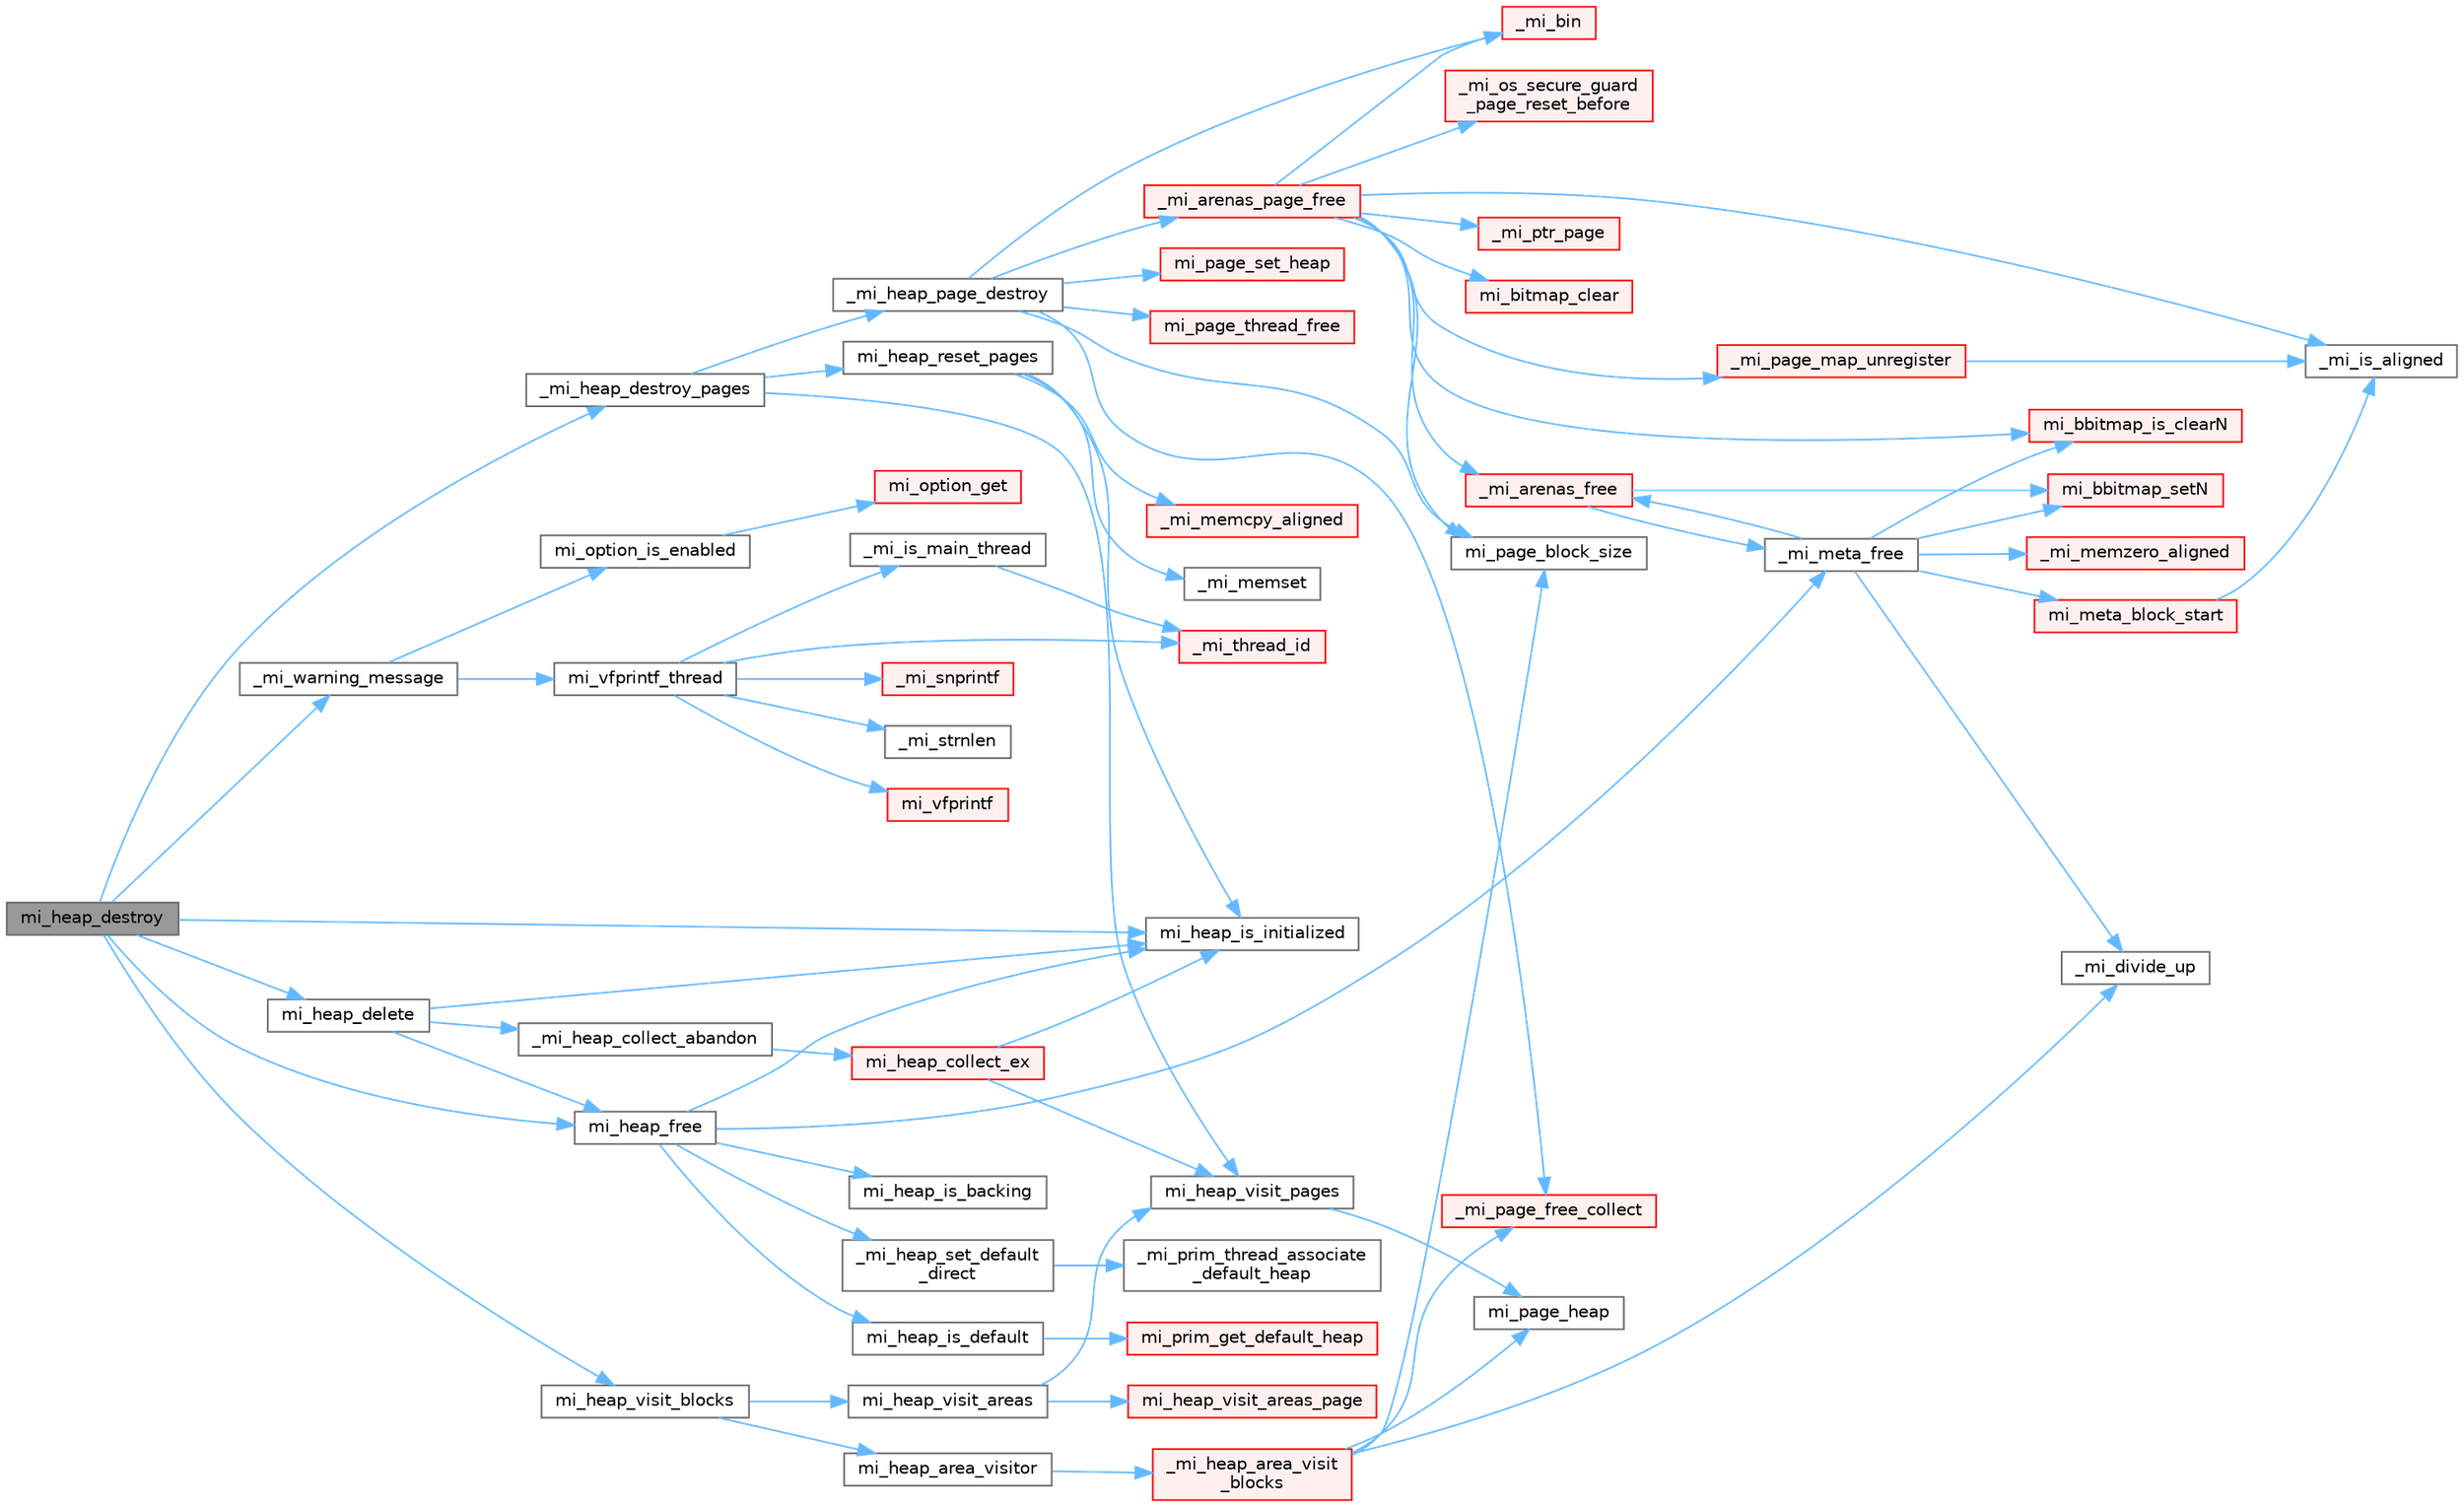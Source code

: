 digraph "mi_heap_destroy"
{
 // LATEX_PDF_SIZE
  bgcolor="transparent";
  edge [fontname=Helvetica,fontsize=10,labelfontname=Helvetica,labelfontsize=10];
  node [fontname=Helvetica,fontsize=10,shape=box,height=0.2,width=0.4];
  rankdir="LR";
  Node1 [id="Node000001",label="mi_heap_destroy",height=0.2,width=0.4,color="gray40", fillcolor="grey60", style="filled", fontcolor="black",tooltip=" "];
  Node1 -> Node2 [id="edge1_Node000001_Node000002",color="steelblue1",style="solid",tooltip=" "];
  Node2 [id="Node000002",label="_mi_heap_destroy_pages",height=0.2,width=0.4,color="grey40", fillcolor="white", style="filled",URL="$heap_8c.html#ad6a00b059e454ba5c9d1eee55648d15c",tooltip=" "];
  Node2 -> Node3 [id="edge2_Node000002_Node000003",color="steelblue1",style="solid",tooltip=" "];
  Node3 [id="Node000003",label="_mi_heap_page_destroy",height=0.2,width=0.4,color="grey40", fillcolor="white", style="filled",URL="$heap_8c.html#af64b8d8015291685b834fd97dd0762ba",tooltip=" "];
  Node3 -> Node4 [id="edge3_Node000003_Node000004",color="steelblue1",style="solid",tooltip=" "];
  Node4 [id="Node000004",label="_mi_arenas_page_free",height=0.2,width=0.4,color="red", fillcolor="#FFF0F0", style="filled",URL="$arena_8c.html#a5c704481ee56f6588f680987f4359d45",tooltip=" "];
  Node4 -> Node5 [id="edge4_Node000004_Node000005",color="steelblue1",style="solid",tooltip=" "];
  Node5 [id="Node000005",label="_mi_arenas_free",height=0.2,width=0.4,color="red", fillcolor="#FFF0F0", style="filled",URL="$arena_8c.html#af53fcdaf8975de25beee4cd536d92c30",tooltip=" "];
  Node5 -> Node43 [id="edge5_Node000005_Node000043",color="steelblue1",style="solid",tooltip=" "];
  Node43 [id="Node000043",label="_mi_meta_free",height=0.2,width=0.4,color="grey40", fillcolor="white", style="filled",URL="$arena-meta_8c.html#ab82e802fb1812b8ac1cce8b62b34cbe7",tooltip=" "];
  Node43 -> Node5 [id="edge6_Node000043_Node000005",color="steelblue1",style="solid",tooltip=" "];
  Node43 -> Node44 [id="edge7_Node000043_Node000044",color="steelblue1",style="solid",tooltip=" "];
  Node44 [id="Node000044",label="_mi_divide_up",height=0.2,width=0.4,color="grey40", fillcolor="white", style="filled",URL="$_e_a_s_t_l_2packages_2mimalloc_2include_2mimalloc_2internal_8h.html#a693e5b64e9a4644c716974dda2395edc",tooltip=" "];
  Node43 -> Node45 [id="edge8_Node000043_Node000045",color="steelblue1",style="solid",tooltip=" "];
  Node45 [id="Node000045",label="_mi_memzero_aligned",height=0.2,width=0.4,color="red", fillcolor="#FFF0F0", style="filled",URL="$_e_a_s_t_l_2packages_2mimalloc_2include_2mimalloc_2internal_8h.html#aa1d3beee9d492fc175ac2584e50fd8ea",tooltip=" "];
  Node43 -> Node48 [id="edge9_Node000043_Node000048",color="steelblue1",style="solid",tooltip=" "];
  Node48 [id="Node000048",label="mi_bbitmap_is_clearN",height=0.2,width=0.4,color="red", fillcolor="#FFF0F0", style="filled",URL="$bitmap_8h.html#a5424318442a5d1f904eab0d157bc777e",tooltip=" "];
  Node43 -> Node63 [id="edge10_Node000043_Node000063",color="steelblue1",style="solid",tooltip=" "];
  Node63 [id="Node000063",label="mi_bbitmap_setN",height=0.2,width=0.4,color="red", fillcolor="#FFF0F0", style="filled",URL="$bitmap_8c.html#ad8105936ebee14e0c6cadb2e8c37b024",tooltip=" "];
  Node43 -> Node83 [id="edge11_Node000043_Node000083",color="steelblue1",style="solid",tooltip=" "];
  Node83 [id="Node000083",label="mi_meta_block_start",height=0.2,width=0.4,color="red", fillcolor="#FFF0F0", style="filled",URL="$arena-meta_8c.html#aeece3fac418407c81bab2ef651ea35a6",tooltip=" "];
  Node83 -> Node84 [id="edge12_Node000083_Node000084",color="steelblue1",style="solid",tooltip=" "];
  Node84 [id="Node000084",label="_mi_is_aligned",height=0.2,width=0.4,color="grey40", fillcolor="white", style="filled",URL="$_e_a_s_t_l_2packages_2mimalloc_2include_2mimalloc_2internal_8h.html#ad446ae4d82cbdbd78dfbe46fa2330555",tooltip=" "];
  Node5 -> Node63 [id="edge13_Node000005_Node000063",color="steelblue1",style="solid",tooltip=" "];
  Node4 -> Node129 [id="edge14_Node000004_Node000129",color="steelblue1",style="solid",tooltip=" "];
  Node129 [id="Node000129",label="_mi_bin",height=0.2,width=0.4,color="red", fillcolor="#FFF0F0", style="filled",URL="$page-queue_8c.html#a0d92abe27db4a21968468b2fe73473d6",tooltip=" "];
  Node4 -> Node84 [id="edge15_Node000004_Node000084",color="steelblue1",style="solid",tooltip=" "];
  Node4 -> Node135 [id="edge16_Node000004_Node000135",color="steelblue1",style="solid",tooltip=" "];
  Node135 [id="Node000135",label="_mi_os_secure_guard\l_page_reset_before",height=0.2,width=0.4,color="red", fillcolor="#FFF0F0", style="filled",URL="$os_8c.html#a38495bcffe21853c689afaf71f868e57",tooltip=" "];
  Node4 -> Node142 [id="edge17_Node000004_Node000142",color="steelblue1",style="solid",tooltip=" "];
  Node142 [id="Node000142",label="_mi_page_map_unregister",height=0.2,width=0.4,color="red", fillcolor="#FFF0F0", style="filled",URL="$page-map_8c.html#acaa462c1ea83f87793a85ca0046e6338",tooltip=" "];
  Node142 -> Node84 [id="edge18_Node000142_Node000084",color="steelblue1",style="solid",tooltip=" "];
  Node4 -> Node180 [id="edge19_Node000004_Node000180",color="steelblue1",style="solid",tooltip=" "];
  Node180 [id="Node000180",label="_mi_ptr_page",height=0.2,width=0.4,color="red", fillcolor="#FFF0F0", style="filled",URL="$_e_a_s_t_l_2packages_2mimalloc_2include_2mimalloc_2internal_8h.html#acd84a462a2045538d19ecc56e6cc29f6",tooltip=" "];
  Node4 -> Node48 [id="edge20_Node000004_Node000048",color="steelblue1",style="solid",tooltip=" "];
  Node4 -> Node185 [id="edge21_Node000004_Node000185",color="steelblue1",style="solid",tooltip=" "];
  Node185 [id="Node000185",label="mi_bitmap_clear",height=0.2,width=0.4,color="red", fillcolor="#FFF0F0", style="filled",URL="$bitmap_8c.html#a8307caae564be5c0c96d17562ce1291b",tooltip=" "];
  Node4 -> Node147 [id="edge22_Node000004_Node000147",color="steelblue1",style="solid",tooltip=" "];
  Node147 [id="Node000147",label="mi_page_block_size",height=0.2,width=0.4,color="grey40", fillcolor="white", style="filled",URL="$_e_a_s_t_l_2packages_2mimalloc_2include_2mimalloc_2internal_8h.html#a6134893990c1f09da2b40092ceecc780",tooltip=" "];
  Node3 -> Node129 [id="edge23_Node000003_Node000129",color="steelblue1",style="solid",tooltip=" "];
  Node3 -> Node200 [id="edge24_Node000003_Node000200",color="steelblue1",style="solid",tooltip=" "];
  Node200 [id="Node000200",label="_mi_page_free_collect",height=0.2,width=0.4,color="red", fillcolor="#FFF0F0", style="filled",URL="$page_8c.html#ae2b78e1e45e4ac3db8102e9d333d2972",tooltip=" "];
  Node3 -> Node147 [id="edge25_Node000003_Node000147",color="steelblue1",style="solid",tooltip=" "];
  Node3 -> Node215 [id="edge26_Node000003_Node000215",color="steelblue1",style="solid",tooltip=" "];
  Node215 [id="Node000215",label="mi_page_set_heap",height=0.2,width=0.4,color="red", fillcolor="#FFF0F0", style="filled",URL="$_e_a_s_t_l_2packages_2mimalloc_2include_2mimalloc_2internal_8h.html#a4f0664d2a3d9c81776a0f90311aef474",tooltip=" "];
  Node3 -> Node217 [id="edge27_Node000003_Node000217",color="steelblue1",style="solid",tooltip=" "];
  Node217 [id="Node000217",label="mi_page_thread_free",height=0.2,width=0.4,color="red", fillcolor="#FFF0F0", style="filled",URL="$_e_a_s_t_l_2packages_2mimalloc_2include_2mimalloc_2internal_8h.html#aa8e0e6183cf707bee8707e2f5f5e5c3e",tooltip=" "];
  Node2 -> Node218 [id="edge28_Node000002_Node000218",color="steelblue1",style="solid",tooltip=" "];
  Node218 [id="Node000218",label="mi_heap_reset_pages",height=0.2,width=0.4,color="grey40", fillcolor="white", style="filled",URL="$heap_8c.html#aa04066f105381dc4ec279cbb0fa6e890",tooltip=" "];
  Node218 -> Node219 [id="edge29_Node000218_Node000219",color="steelblue1",style="solid",tooltip=" "];
  Node219 [id="Node000219",label="_mi_memcpy_aligned",height=0.2,width=0.4,color="red", fillcolor="#FFF0F0", style="filled",URL="$_e_a_s_t_l_2packages_2mimalloc_2include_2mimalloc_2internal_8h.html#a4dbcd4c6bee50fa4a3fb4b5e2a8d1438",tooltip=" "];
  Node218 -> Node47 [id="edge30_Node000218_Node000047",color="steelblue1",style="solid",tooltip=" "];
  Node47 [id="Node000047",label="_mi_memset",height=0.2,width=0.4,color="grey40", fillcolor="white", style="filled",URL="$_e_a_s_t_l_2packages_2mimalloc_2include_2mimalloc_2internal_8h.html#ae042f084f894809035813d45e3c43561",tooltip=" "];
  Node218 -> Node221 [id="edge31_Node000218_Node000221",color="steelblue1",style="solid",tooltip=" "];
  Node221 [id="Node000221",label="mi_heap_is_initialized",height=0.2,width=0.4,color="grey40", fillcolor="white", style="filled",URL="$_e_a_s_t_l_2packages_2mimalloc_2include_2mimalloc_2internal_8h.html#a320c7d8a15c57974d3b105558a2a55e6",tooltip=" "];
  Node2 -> Node222 [id="edge32_Node000002_Node000222",color="steelblue1",style="solid",tooltip=" "];
  Node222 [id="Node000222",label="mi_heap_visit_pages",height=0.2,width=0.4,color="grey40", fillcolor="white", style="filled",URL="$heap_8c.html#aaf0ac2b53e4e2e6abcbbcd10faf21b11",tooltip=" "];
  Node222 -> Node223 [id="edge33_Node000222_Node000223",color="steelblue1",style="solid",tooltip=" "];
  Node223 [id="Node000223",label="mi_page_heap",height=0.2,width=0.4,color="grey40", fillcolor="white", style="filled",URL="$_e_a_s_t_l_2packages_2mimalloc_2include_2mimalloc_2internal_8h.html#a35ba87308ac94f73791017e50d3ab4c7",tooltip=" "];
  Node1 -> Node21 [id="edge34_Node000001_Node000021",color="steelblue1",style="solid",tooltip=" "];
  Node21 [id="Node000021",label="_mi_warning_message",height=0.2,width=0.4,color="grey40", fillcolor="white", style="filled",URL="$options_8c.html#ac253cac2ca24fb63be7f4937ac620dc4",tooltip=" "];
  Node21 -> Node8 [id="edge35_Node000021_Node000008",color="steelblue1",style="solid",tooltip=" "];
  Node8 [id="Node000008",label="mi_option_is_enabled",height=0.2,width=0.4,color="grey40", fillcolor="white", style="filled",URL="$group__options.html#ga459ad98f18b3fc9275474807fe0ca188",tooltip=" "];
  Node8 -> Node9 [id="edge36_Node000008_Node000009",color="steelblue1",style="solid",tooltip=" "];
  Node9 [id="Node000009",label="mi_option_get",height=0.2,width=0.4,color="red", fillcolor="#FFF0F0", style="filled",URL="$group__options.html#ga7e8af195cc81d3fa64ccf2662caa565a",tooltip=" "];
  Node21 -> Node22 [id="edge37_Node000021_Node000022",color="steelblue1",style="solid",tooltip=" "];
  Node22 [id="Node000022",label="mi_vfprintf_thread",height=0.2,width=0.4,color="grey40", fillcolor="white", style="filled",URL="$options_8c.html#a4af8263c139d04a876914f39024a7424",tooltip=" "];
  Node22 -> Node23 [id="edge38_Node000022_Node000023",color="steelblue1",style="solid",tooltip=" "];
  Node23 [id="Node000023",label="_mi_is_main_thread",height=0.2,width=0.4,color="grey40", fillcolor="white", style="filled",URL="$_e_a_s_t_l_2packages_2mimalloc_2src_2init_8c.html#a008e0a28e7c86b15a04094d595e2c327",tooltip=" "];
  Node23 -> Node24 [id="edge39_Node000023_Node000024",color="steelblue1",style="solid",tooltip=" "];
  Node24 [id="Node000024",label="_mi_thread_id",height=0.2,width=0.4,color="red", fillcolor="#FFF0F0", style="filled",URL="$_e_a_s_t_l_2packages_2mimalloc_2src_2init_8c.html#a43068a36d7dea6ccf1e3558a27e22993",tooltip=" "];
  Node22 -> Node27 [id="edge40_Node000022_Node000027",color="steelblue1",style="solid",tooltip=" "];
  Node27 [id="Node000027",label="_mi_snprintf",height=0.2,width=0.4,color="red", fillcolor="#FFF0F0", style="filled",URL="$libc_8c.html#a6c2f4673e3317f332571bc1bec18c49b",tooltip=" "];
  Node22 -> Node18 [id="edge41_Node000022_Node000018",color="steelblue1",style="solid",tooltip=" "];
  Node18 [id="Node000018",label="_mi_strnlen",height=0.2,width=0.4,color="grey40", fillcolor="white", style="filled",URL="$libc_8c.html#ae8577fe0d9bbe3fb90d2169caa1af943",tooltip=" "];
  Node22 -> Node24 [id="edge42_Node000022_Node000024",color="steelblue1",style="solid",tooltip=" "];
  Node22 -> Node34 [id="edge43_Node000022_Node000034",color="steelblue1",style="solid",tooltip=" "];
  Node34 [id="Node000034",label="mi_vfprintf",height=0.2,width=0.4,color="red", fillcolor="#FFF0F0", style="filled",URL="$options_8c.html#a1f31f62f178fb5309451aa44c8d25327",tooltip=" "];
  Node1 -> Node224 [id="edge44_Node000001_Node000224",color="steelblue1",style="solid",tooltip=" "];
  Node224 [id="Node000224",label="mi_heap_delete",height=0.2,width=0.4,color="grey40", fillcolor="white", style="filled",URL="$group__heap.html#ga2ab1af8d438819b55319c7ef51d1e409",tooltip=" "];
  Node224 -> Node225 [id="edge45_Node000224_Node000225",color="steelblue1",style="solid",tooltip=" "];
  Node225 [id="Node000225",label="_mi_heap_collect_abandon",height=0.2,width=0.4,color="grey40", fillcolor="white", style="filled",URL="$heap_8c.html#a3924fe17738a488f951d16e9216062b1",tooltip=" "];
  Node225 -> Node226 [id="edge46_Node000225_Node000226",color="steelblue1",style="solid",tooltip=" "];
  Node226 [id="Node000226",label="mi_heap_collect_ex",height=0.2,width=0.4,color="red", fillcolor="#FFF0F0", style="filled",URL="$heap_8c.html#a13231466662ebaf79b77c254d4c7f389",tooltip=" "];
  Node226 -> Node221 [id="edge47_Node000226_Node000221",color="steelblue1",style="solid",tooltip=" "];
  Node226 -> Node222 [id="edge48_Node000226_Node000222",color="steelblue1",style="solid",tooltip=" "];
  Node224 -> Node410 [id="edge49_Node000224_Node000410",color="steelblue1",style="solid",tooltip=" "];
  Node410 [id="Node000410",label="mi_heap_free",height=0.2,width=0.4,color="grey40", fillcolor="white", style="filled",URL="$heap_8c.html#a0b78721d61a2941477b5381a30cde1e6",tooltip=" "];
  Node410 -> Node377 [id="edge50_Node000410_Node000377",color="steelblue1",style="solid",tooltip=" "];
  Node377 [id="Node000377",label="_mi_heap_set_default\l_direct",height=0.2,width=0.4,color="grey40", fillcolor="white", style="filled",URL="$_e_a_s_t_l_2packages_2mimalloc_2src_2init_8c.html#a96662339b7c5ce88bc64ce34ac3afd62",tooltip=" "];
  Node377 -> Node378 [id="edge51_Node000377_Node000378",color="steelblue1",style="solid",tooltip=" "];
  Node378 [id="Node000378",label="_mi_prim_thread_associate\l_default_heap",height=0.2,width=0.4,color="grey40", fillcolor="white", style="filled",URL="$windows_2prim_8c.html#a14b6be498e17cdf74c6b5cb38c2ec306",tooltip=" "];
  Node410 -> Node43 [id="edge52_Node000410_Node000043",color="steelblue1",style="solid",tooltip=" "];
  Node410 -> Node411 [id="edge53_Node000410_Node000411",color="steelblue1",style="solid",tooltip=" "];
  Node411 [id="Node000411",label="mi_heap_is_backing",height=0.2,width=0.4,color="grey40", fillcolor="white", style="filled",URL="$_e_a_s_t_l_2packages_2mimalloc_2include_2mimalloc_2internal_8h.html#a9f4f9f1e020b8a62342ad9acbddda60f",tooltip=" "];
  Node410 -> Node412 [id="edge54_Node000410_Node000412",color="steelblue1",style="solid",tooltip=" "];
  Node412 [id="Node000412",label="mi_heap_is_default",height=0.2,width=0.4,color="grey40", fillcolor="white", style="filled",URL="$heap_8c.html#a4a8ed126dd329d5796df580c6aa9865b",tooltip=" "];
  Node412 -> Node276 [id="edge55_Node000412_Node000276",color="steelblue1",style="solid",tooltip=" "];
  Node276 [id="Node000276",label="mi_prim_get_default_heap",height=0.2,width=0.4,color="red", fillcolor="#FFF0F0", style="filled",URL="$prim_8h.html#a986e62564728229db3ccecbd6e97fd98",tooltip=" "];
  Node410 -> Node221 [id="edge56_Node000410_Node000221",color="steelblue1",style="solid",tooltip=" "];
  Node224 -> Node221 [id="edge57_Node000224_Node000221",color="steelblue1",style="solid",tooltip=" "];
  Node1 -> Node410 [id="edge58_Node000001_Node000410",color="steelblue1",style="solid",tooltip=" "];
  Node1 -> Node221 [id="edge59_Node000001_Node000221",color="steelblue1",style="solid",tooltip=" "];
  Node1 -> Node413 [id="edge60_Node000001_Node000413",color="steelblue1",style="solid",tooltip=" "];
  Node413 [id="Node000413",label="mi_heap_visit_blocks",height=0.2,width=0.4,color="grey40", fillcolor="white", style="filled",URL="$group__analysis.html#ga70c46687dc6e9dc98b232b02646f8bed",tooltip=" "];
  Node413 -> Node414 [id="edge61_Node000413_Node000414",color="steelblue1",style="solid",tooltip=" "];
  Node414 [id="Node000414",label="mi_heap_area_visitor",height=0.2,width=0.4,color="grey40", fillcolor="white", style="filled",URL="$heap_8c.html#a7db34d22f30555e40a1cdb18229415f5",tooltip=" "];
  Node414 -> Node415 [id="edge62_Node000414_Node000415",color="steelblue1",style="solid",tooltip=" "];
  Node415 [id="Node000415",label="_mi_heap_area_visit\l_blocks",height=0.2,width=0.4,color="red", fillcolor="#FFF0F0", style="filled",URL="$heap_8c.html#a24d0a918a8f67f649846aa540743d1f3",tooltip=" "];
  Node415 -> Node44 [id="edge63_Node000415_Node000044",color="steelblue1",style="solid",tooltip=" "];
  Node415 -> Node200 [id="edge64_Node000415_Node000200",color="steelblue1",style="solid",tooltip=" "];
  Node415 -> Node147 [id="edge65_Node000415_Node000147",color="steelblue1",style="solid",tooltip=" "];
  Node415 -> Node223 [id="edge66_Node000415_Node000223",color="steelblue1",style="solid",tooltip=" "];
  Node413 -> Node419 [id="edge67_Node000413_Node000419",color="steelblue1",style="solid",tooltip=" "];
  Node419 [id="Node000419",label="mi_heap_visit_areas",height=0.2,width=0.4,color="grey40", fillcolor="white", style="filled",URL="$heap_8c.html#a2a46266e4b06fa4e7fa8e8427767bd8f",tooltip=" "];
  Node419 -> Node420 [id="edge68_Node000419_Node000420",color="steelblue1",style="solid",tooltip=" "];
  Node420 [id="Node000420",label="mi_heap_visit_areas_page",height=0.2,width=0.4,color="red", fillcolor="#FFF0F0", style="filled",URL="$heap_8c.html#ac4b05480a9141cb333105b8c1755a5a5",tooltip=" "];
  Node419 -> Node222 [id="edge69_Node000419_Node000222",color="steelblue1",style="solid",tooltip=" "];
}

